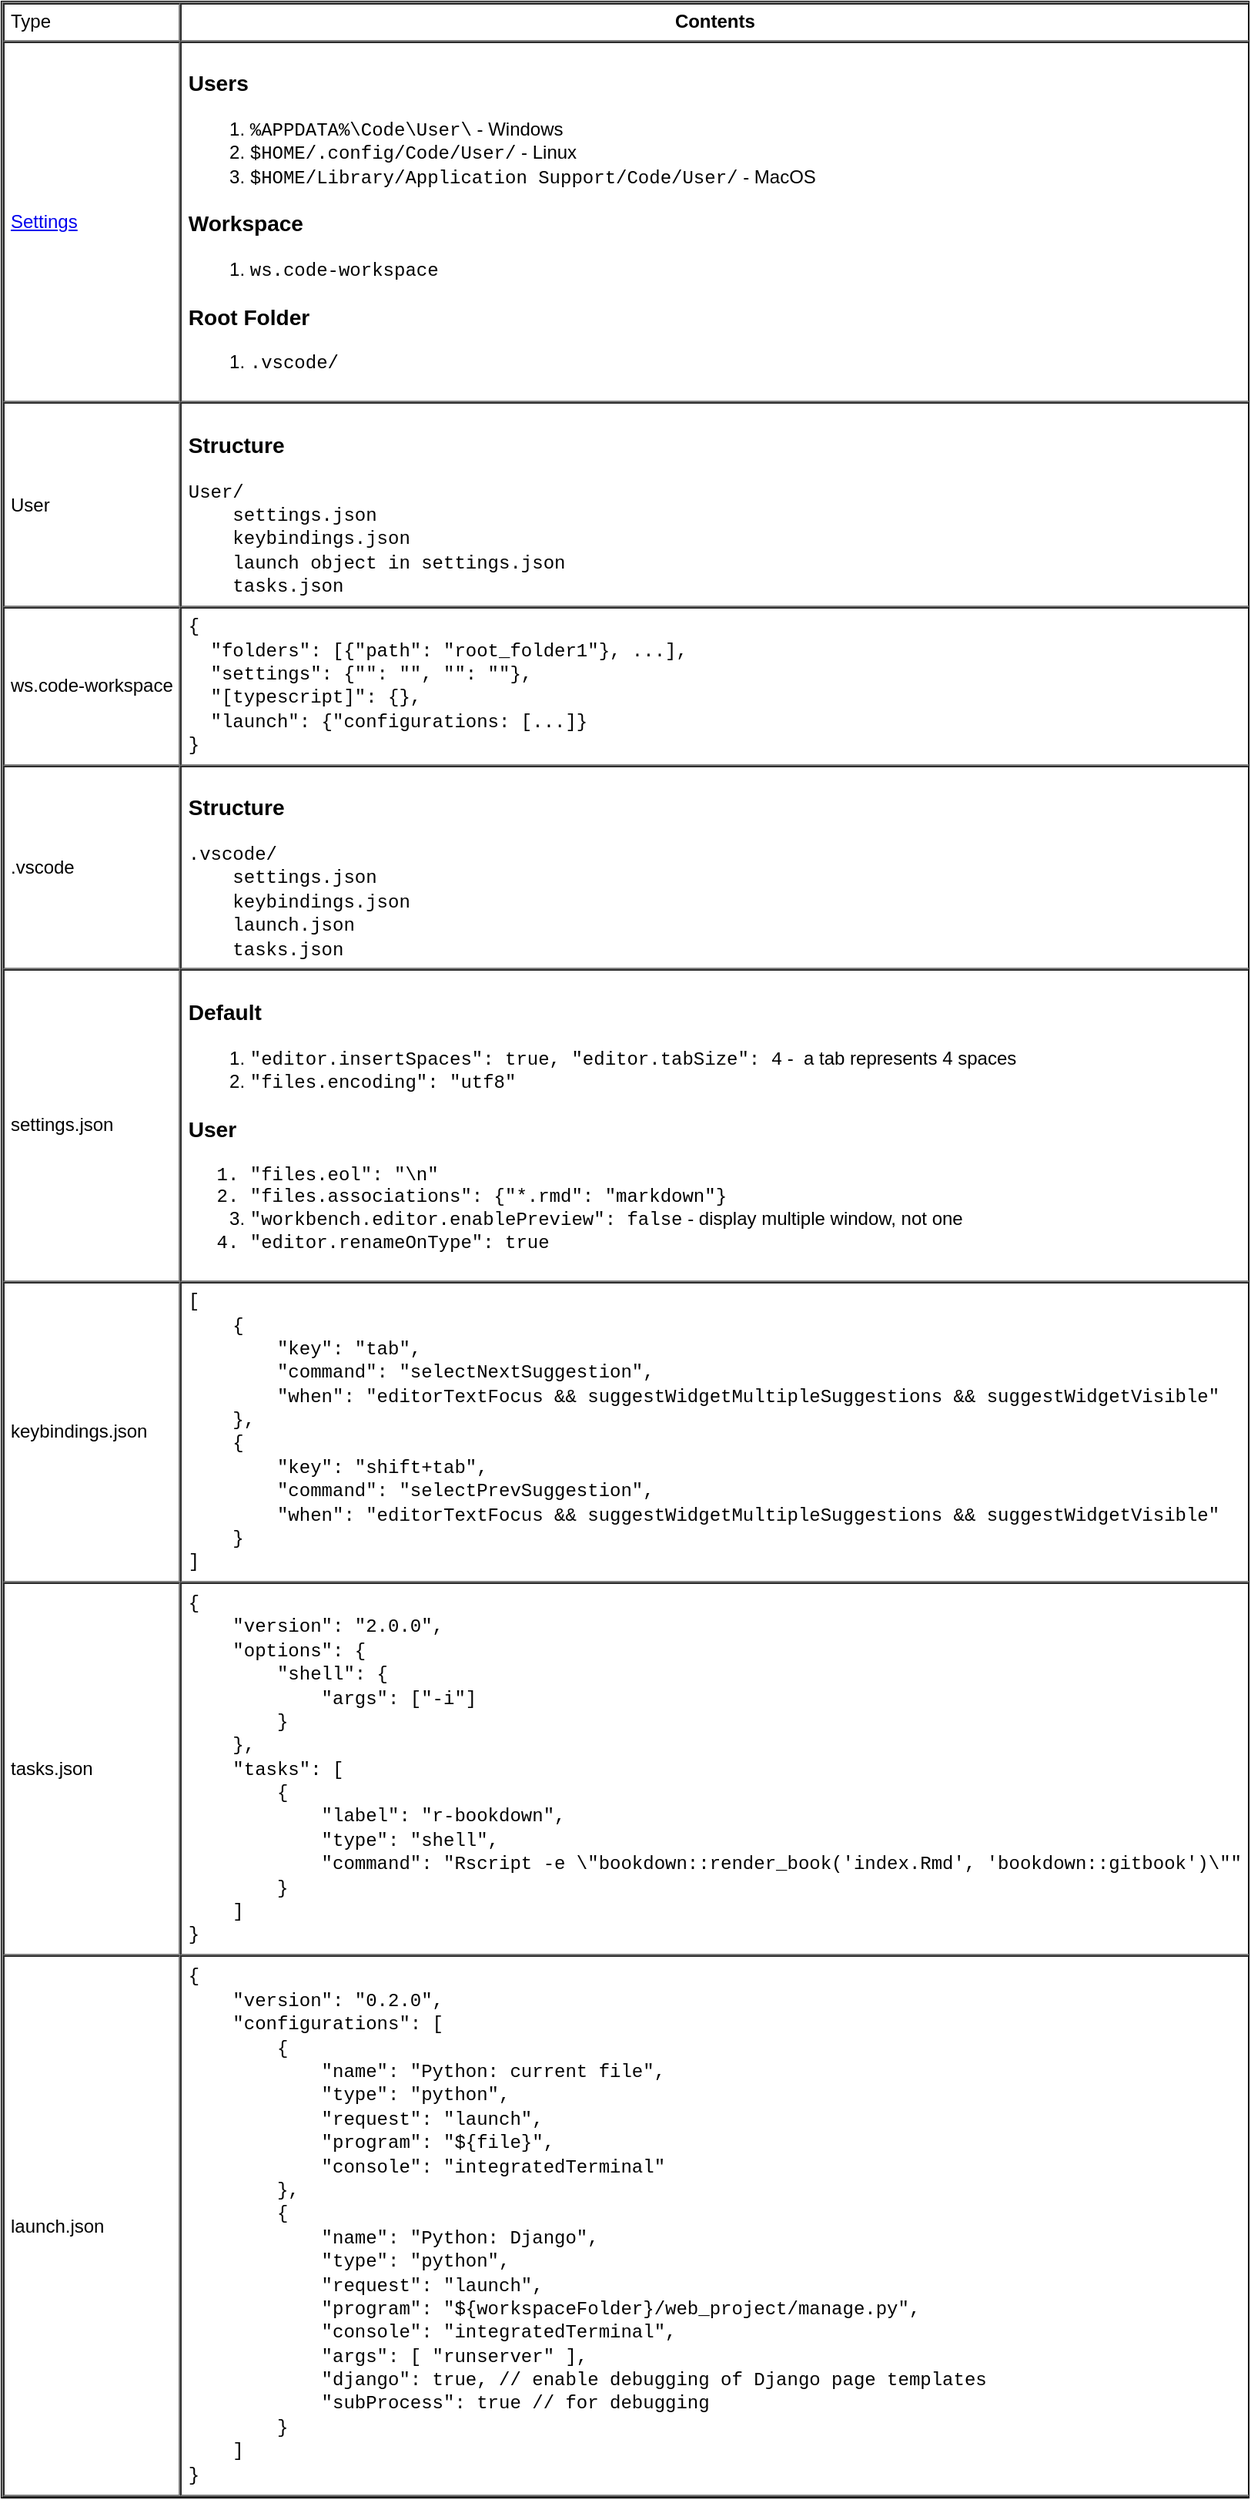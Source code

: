 <mxfile version="13.1.3" pages="4">
    <diagram id="K4R4QghZersOc9A9mNaJ" name="Settings">
        <mxGraphModel dx="822" dy="480" grid="1" gridSize="10" guides="1" tooltips="1" connect="1" arrows="1" fold="1" page="1" pageScale="1" pageWidth="827" pageHeight="1169" math="0" shadow="0">
            <root>
                <mxCell id="dUwQ-VKBVRRGoe277Vrm-0"/>
                <mxCell id="dUwQ-VKBVRRGoe277Vrm-1" parent="dUwQ-VKBVRRGoe277Vrm-0"/>
                <mxCell id="_U394aUCUGLjaHZDC-96-0" value="&lt;table cellpadding=&quot;4&quot; cellspacing=&quot;0&quot; border=&quot;1&quot; style=&quot;font-size: 1em ; width: 100% ; height: 100%&quot;&gt;&lt;tbody&gt;&lt;tr&gt;&lt;td&gt;Type&lt;/td&gt;&lt;th style=&quot;text-align: center&quot;&gt;Contents&lt;/th&gt;&lt;/tr&gt;&lt;tr&gt;&lt;td&gt;&lt;a href=&quot;https://code.visualstudio.com/docs/getstarted/settings&quot;&gt;Settings&lt;/a&gt;&lt;/td&gt;&lt;td&gt;&lt;h3&gt;Users&lt;/h3&gt;&lt;div&gt;&lt;ol&gt;&lt;li&gt;&lt;font face=&quot;Courier New&quot;&gt;%APPDATA%\Code\User\&lt;/font&gt; - Windows&lt;/li&gt;&lt;li&gt;&lt;font face=&quot;Courier New&quot;&gt;$HOME/.config/Code/User/&lt;/font&gt; - Linux&lt;br&gt;&lt;/li&gt;&lt;li&gt;&lt;font face=&quot;Courier New&quot;&gt;$HOME/Library/Application Support/Code/User/&lt;/font&gt; - MacOS&lt;/li&gt;&lt;/ol&gt;&lt;h3&gt;Workspace&lt;/h3&gt;&lt;/div&gt;&lt;div&gt;&lt;ol&gt;&lt;li&gt;&lt;span style=&quot;font-family: &amp;#34;courier new&amp;#34; ; text-align: center&quot;&gt;ws.code-workspace&lt;/span&gt;&lt;/li&gt;&lt;/ol&gt;&lt;h3&gt;Root Folder&lt;/h3&gt;&lt;/div&gt;&lt;div&gt;&lt;ol&gt;&lt;li&gt;&lt;span style=&quot;font-family: &amp;#34;courier new&amp;#34; ; text-align: center&quot;&gt;.vscode/&lt;/span&gt;&lt;/li&gt;&lt;/ol&gt;&lt;/div&gt;&lt;/td&gt;&lt;/tr&gt;&lt;tr&gt;&lt;td&gt;User&lt;/td&gt;&lt;td&gt;&lt;h3&gt;Structure&lt;/h3&gt;&lt;div&gt;&lt;span style=&quot;font-family: &amp;#34;courier new&amp;#34; ; font-size: 1em&quot;&gt;User/&lt;/span&gt;&lt;/div&gt;&lt;div&gt;&lt;span style=&quot;font-family: &amp;#34;courier new&amp;#34; ; font-size: 1em&quot;&gt;&amp;nbsp; &amp;nbsp; settings.json&lt;/span&gt;&lt;br&gt;&lt;span style=&quot;font-family: &amp;#34;courier new&amp;#34; ; font-size: 1em&quot;&gt;&amp;nbsp; &amp;nbsp; keybindings.json&lt;/span&gt;&lt;br&gt;&lt;span style=&quot;font-family: &amp;#34;courier new&amp;#34; ; font-size: 1em&quot;&gt;&amp;nbsp; &amp;nbsp; launch object in settings.json&lt;/span&gt;&lt;br&gt;&lt;span style=&quot;font-family: &amp;#34;courier new&amp;#34; ; font-size: 1em&quot;&gt;&amp;nbsp; &amp;nbsp; tasks.json&lt;/span&gt;&lt;br&gt;&lt;/div&gt;&lt;/td&gt;&lt;/tr&gt;&lt;tr&gt;&lt;td&gt;ws.code-workspace&lt;/td&gt;&lt;td&gt;&lt;span style=&quot;font-family: &amp;#34;courier new&amp;#34;&quot;&gt;{&lt;/span&gt;&lt;br style=&quot;font-family: &amp;#34;courier new&amp;#34;&quot;&gt;&lt;span style=&quot;font-family: &amp;#34;courier new&amp;#34;&quot;&gt;&amp;nbsp; &quot;folders&quot;: [{&quot;path&quot;: &quot;root_folder1&quot;}, ...],&lt;/span&gt;&lt;br style=&quot;font-family: &amp;#34;courier new&amp;#34;&quot;&gt;&lt;font face=&quot;Courier New&quot;&gt;&amp;nbsp; &quot;settings&quot;: {&quot;&quot;: &quot;&quot;, &quot;&quot;: &quot;&quot;},&lt;br&gt;&lt;/font&gt;&lt;span style=&quot;font-family: &amp;#34;courier new&amp;#34;&quot;&gt;&amp;nbsp; &quot;[typescript]&quot;: {},&lt;/span&gt;&lt;br style=&quot;font-family: &amp;#34;courier new&amp;#34;&quot;&gt;&lt;span style=&quot;font-family: &amp;#34;courier new&amp;#34;&quot;&gt;&amp;nbsp; &quot;launch&quot;: {&quot;configurations: [...]}&lt;/span&gt;&lt;br style=&quot;font-family: &amp;#34;courier new&amp;#34;&quot;&gt;&lt;span style=&quot;font-family: &amp;#34;courier new&amp;#34;&quot;&gt;}&lt;/span&gt;&lt;br&gt;&lt;/td&gt;&lt;/tr&gt;&lt;tr&gt;&lt;td&gt;.vscode&lt;/td&gt;&lt;td&gt;&lt;h3&gt;Structure&lt;/h3&gt;&lt;div&gt;&lt;span style=&quot;font-family: &amp;#34;courier new&amp;#34; ; font-size: 1em&quot;&gt;.vscode/&lt;/span&gt;&lt;/div&gt;&lt;div&gt;&lt;span style=&quot;font-family: &amp;#34;courier new&amp;#34; ; font-size: 1em&quot;&gt;&amp;nbsp; &amp;nbsp; settings.json&lt;/span&gt;&lt;br&gt;&lt;span style=&quot;font-family: &amp;#34;courier new&amp;#34; ; font-size: 1em&quot;&gt;&amp;nbsp; &amp;nbsp; keybindings.json&lt;/span&gt;&lt;br&gt;&lt;span style=&quot;font-family: &amp;#34;courier new&amp;#34; ; font-size: 1em&quot;&gt;&amp;nbsp; &amp;nbsp; launch.json&lt;/span&gt;&lt;br&gt;&lt;span style=&quot;font-family: &amp;#34;courier new&amp;#34; ; font-size: 1em&quot;&gt;&amp;nbsp; &amp;nbsp; tasks.json&lt;/span&gt;&lt;br&gt;&lt;/div&gt;&lt;/td&gt;&lt;/tr&gt;&lt;tr&gt;&lt;td&gt;settings.json&lt;/td&gt;&lt;td&gt;&lt;h3&gt;Default&lt;/h3&gt;&lt;div&gt;&lt;ol&gt;&lt;li&gt;&lt;font face=&quot;Courier New&quot;&gt;&quot;editor.insertSpaces&quot;: true, &quot;editor.tabSize&quot;: 4&lt;/font&gt;&amp;nbsp;-&amp;nbsp; a tab represents 4 spaces&lt;/li&gt;&lt;li&gt;&lt;font face=&quot;Courier New&quot;&gt;&quot;files.encoding&quot;: &quot;utf8&quot;&lt;/font&gt;&lt;/li&gt;&lt;/ol&gt;&lt;h3&gt;User&lt;/h3&gt;&lt;/div&gt;&lt;div&gt;&lt;ol&gt;&lt;li style=&quot;font-family: &amp;#34;courier new&amp;#34;&quot;&gt;&lt;font face=&quot;Courier New&quot;&gt;&quot;files.eol&quot;: &quot;\n&quot;&lt;/font&gt;&lt;/li&gt;&lt;li style=&quot;font-family: &amp;#34;courier new&amp;#34;&quot;&gt;&lt;font face=&quot;Courier New&quot;&gt;&quot;files.associations&quot;: {&quot;*.rmd&quot;: &quot;markdown&quot;}&lt;br&gt;&lt;/font&gt;&lt;/li&gt;&lt;li&gt;&lt;font face=&quot;Courier New&quot; style=&quot;font-family: &amp;#34;courier new&amp;#34;&quot;&gt;&quot;workbench.editor.enablePreview&quot;: false&lt;/font&gt;&lt;font&gt; - &lt;/font&gt;display multiple window, not one&lt;/li&gt;&lt;li style=&quot;font-family: &amp;#34;courier new&amp;#34;&quot;&gt;&quot;editor.renameOnType&quot;: true&lt;/li&gt;&lt;/ol&gt;&lt;/div&gt;&lt;/td&gt;&lt;/tr&gt;&lt;tr&gt;&lt;td&gt;keybindings.json&lt;/td&gt;&lt;td&gt;&lt;font face=&quot;Courier New&quot;&gt;[&lt;br&gt;&amp;nbsp; &amp;nbsp; {&lt;br&gt;&amp;nbsp; &amp;nbsp; &amp;nbsp; &amp;nbsp; &quot;key&quot;: &quot;tab&quot;,&lt;br&gt;&amp;nbsp; &amp;nbsp; &amp;nbsp; &amp;nbsp; &quot;command&quot;: &quot;selectNextSuggestion&quot;,&lt;br&gt;&amp;nbsp; &amp;nbsp; &amp;nbsp; &amp;nbsp; &quot;when&quot;: &quot;editorTextFocus &amp;amp;&amp;amp; suggestWidgetMultipleSuggestions &amp;amp;&amp;amp; suggestWidgetVisible&quot;&lt;br&gt;&amp;nbsp; &amp;nbsp; },&lt;br&gt;&amp;nbsp; &amp;nbsp; {&lt;br&gt;&amp;nbsp; &amp;nbsp; &amp;nbsp; &amp;nbsp; &quot;key&quot;: &quot;shift+tab&quot;,&lt;br&gt;&amp;nbsp; &amp;nbsp; &amp;nbsp; &amp;nbsp; &quot;command&quot;: &quot;selectPrevSuggestion&quot;,&lt;br&gt;&amp;nbsp; &amp;nbsp; &amp;nbsp; &amp;nbsp; &quot;when&quot;: &quot;editorTextFocus &amp;amp;&amp;amp; suggestWidgetMultipleSuggestions &amp;amp;&amp;amp; suggestWidgetVisible&quot;&lt;br&gt;&amp;nbsp; &amp;nbsp; }&lt;br&gt;]&lt;br&gt;&lt;/font&gt;&lt;/td&gt;&lt;/tr&gt;&lt;tr&gt;&lt;td&gt;tasks.json&lt;/td&gt;&lt;td&gt;&lt;font face=&quot;Courier New&quot;&gt;{&lt;br&gt;&amp;nbsp; &amp;nbsp; &quot;version&quot;: &quot;2.0.0&quot;,&lt;br&gt;&amp;nbsp; &amp;nbsp; &quot;options&quot;: {&lt;br&gt;&amp;nbsp; &amp;nbsp; &amp;nbsp; &amp;nbsp; &quot;shell&quot;: {&lt;br&gt;&amp;nbsp; &amp;nbsp; &amp;nbsp; &amp;nbsp; &amp;nbsp; &amp;nbsp; &quot;args&quot;: [&quot;-i&quot;]&lt;br&gt;&amp;nbsp; &amp;nbsp; &amp;nbsp; &amp;nbsp; }&lt;br&gt;&amp;nbsp; &amp;nbsp; },&lt;br&gt;&amp;nbsp; &amp;nbsp; &quot;tasks&quot;: [&lt;br&gt;&amp;nbsp; &amp;nbsp; &amp;nbsp; &amp;nbsp; {&lt;br&gt;&amp;nbsp; &amp;nbsp; &amp;nbsp; &amp;nbsp; &amp;nbsp; &amp;nbsp; &quot;label&quot;: &quot;r-bookdown&quot;,&lt;br&gt;&amp;nbsp; &amp;nbsp; &amp;nbsp; &amp;nbsp; &amp;nbsp; &amp;nbsp; &quot;type&quot;: &quot;shell&quot;,&lt;br&gt;&amp;nbsp; &amp;nbsp; &amp;nbsp; &amp;nbsp; &amp;nbsp; &amp;nbsp; &quot;command&quot;: &quot;Rscript -e \&quot;bookdown::render_book('index.Rmd', 'bookdown::gitbook')\&quot;&quot;&lt;br&gt;&amp;nbsp; &amp;nbsp; &amp;nbsp; &amp;nbsp; }&lt;br&gt;&amp;nbsp; &amp;nbsp; ]&lt;br&gt;}&lt;br&gt;&lt;/font&gt;&lt;/td&gt;&lt;/tr&gt;&lt;tr&gt;&lt;td&gt;launch.json&lt;/td&gt;&lt;td&gt;&lt;font face=&quot;Courier New&quot;&gt;{&lt;br&gt;&amp;nbsp; &amp;nbsp; &quot;version&quot;: &quot;0.2.0&quot;,&lt;br&gt;&amp;nbsp; &amp;nbsp; &quot;configurations&quot;: [&lt;br&gt;&amp;nbsp; &amp;nbsp; &amp;nbsp; &amp;nbsp; {&lt;br&gt;&amp;nbsp; &amp;nbsp; &amp;nbsp; &amp;nbsp; &amp;nbsp; &amp;nbsp; &quot;name&quot;: &quot;Python: current file&quot;,&lt;br&gt;&amp;nbsp; &amp;nbsp; &amp;nbsp; &amp;nbsp; &amp;nbsp; &amp;nbsp; &quot;type&quot;: &quot;python&quot;,&lt;br&gt;&amp;nbsp; &amp;nbsp; &amp;nbsp; &amp;nbsp; &amp;nbsp; &amp;nbsp; &quot;request&quot;: &quot;launch&quot;,&lt;br&gt;&amp;nbsp; &amp;nbsp; &amp;nbsp; &amp;nbsp; &amp;nbsp; &amp;nbsp; &quot;program&quot;: &quot;${file}&quot;,&lt;br&gt;&amp;nbsp; &amp;nbsp; &amp;nbsp; &amp;nbsp; &amp;nbsp; &amp;nbsp; &quot;console&quot;: &quot;integratedTerminal&quot;&lt;br&gt;&amp;nbsp; &amp;nbsp; &amp;nbsp; &amp;nbsp; },&lt;br&gt;&amp;nbsp; &amp;nbsp; &amp;nbsp; &amp;nbsp; {&lt;br&gt;&amp;nbsp; &amp;nbsp; &amp;nbsp; &amp;nbsp; &amp;nbsp; &amp;nbsp; &quot;name&quot;: &quot;Python: Django&quot;,&lt;br&gt;&amp;nbsp; &amp;nbsp; &amp;nbsp; &amp;nbsp; &amp;nbsp; &amp;nbsp; &quot;type&quot;: &quot;python&quot;,&lt;br&gt;&amp;nbsp; &amp;nbsp; &amp;nbsp; &amp;nbsp; &amp;nbsp; &amp;nbsp; &quot;request&quot;: &quot;launch&quot;,&lt;br&gt;&amp;nbsp; &amp;nbsp; &amp;nbsp; &amp;nbsp; &amp;nbsp; &amp;nbsp; &quot;program&quot;: &quot;${workspaceFolder}/web_project/manage.py&quot;,&lt;br&gt;&amp;nbsp; &amp;nbsp; &amp;nbsp; &amp;nbsp; &amp;nbsp; &amp;nbsp; &quot;console&quot;: &quot;integratedTerminal&quot;,&lt;br&gt;&amp;nbsp; &amp;nbsp; &amp;nbsp; &amp;nbsp; &amp;nbsp; &amp;nbsp; &quot;args&quot;: [ &quot;runserver&quot; ],&lt;br&gt;&amp;nbsp; &amp;nbsp; &amp;nbsp; &amp;nbsp; &amp;nbsp; &amp;nbsp; &quot;django&quot;: true, // enable debugging of Django page templates&lt;br&gt;&amp;nbsp; &amp;nbsp; &amp;nbsp; &amp;nbsp; &amp;nbsp; &amp;nbsp; &quot;subProcess&quot;: true // for debugging&lt;br&gt;&amp;nbsp; &amp;nbsp; &amp;nbsp; &amp;nbsp; }&lt;br&gt;&amp;nbsp; &amp;nbsp; ]&lt;br&gt;}&lt;/font&gt;&lt;br&gt;&lt;/td&gt;&lt;/tr&gt;&lt;/tbody&gt;&lt;/table&gt; " style="verticalAlign=top;align=left;overflow=fill;fontSize=12;fontFamily=Helvetica;html=1" parent="dUwQ-VKBVRRGoe277Vrm-1" vertex="1">
                    <mxGeometry x="10" y="10" width="810" height="1620" as="geometry"/>
                </mxCell>
            </root>
        </mxGraphModel>
    </diagram>
    <diagram id="M3drq7hlUULywe45jObz" name="Editor">
        &#xa;        &#xa;        &#xa;        
        <mxGraphModel dx="874" dy="566" grid="1" gridSize="10" guides="1" tooltips="1" connect="1" arrows="1" fold="1" page="1" pageScale="1" pageWidth="827" pageHeight="1169" math="0" shadow="0">
            &#xa;            &#xa;            &#xa;            
            <root>
                &#xa;                &#xa;                &#xa;                
                <mxCell id="x_8myAfqVJ25dmq6xGWm-0"/>
                &#xa;                &#xa;                &#xa;                
                <mxCell id="x_8myAfqVJ25dmq6xGWm-1" parent="x_8myAfqVJ25dmq6xGWm-0"/>
                &#xa;                &#xa;                &#xa;                
                <mxCell id="1WV5k62e5-HMiqpn4Q07-0" value="&lt;table cellpadding=&quot;4&quot; cellspacing=&quot;0&quot; border=&quot;1&quot; style=&quot;font-size: 1em ; width: 100% ; height: 100%&quot;&gt;&lt;tbody&gt;&lt;tr&gt;&lt;td&gt;内容&lt;/td&gt;&lt;th style=&quot;text-align: center&quot;&gt;用法&lt;/th&gt;&lt;/tr&gt;&lt;tr&gt;&lt;td&gt;&lt;a href=&quot;https://code.visualstudio.com/docs/editor/codebasics#_search-across-files&quot;&gt;Character Match&lt;/a&gt;&lt;/td&gt;&lt;td&gt;&lt;ol&gt;&lt;li&gt;&lt;font face=&quot;Courier New&quot;&gt;*&lt;/font&gt; - matches one or more characters in a path segment&lt;/li&gt;&lt;li&gt;&lt;font face=&quot;Courier New&quot;&gt;?&lt;/font&gt; -&amp;nbsp;matches one character in a path segment&lt;/li&gt;&lt;li&gt;&lt;font face=&quot;Courier New&quot;&gt;** -&lt;/font&gt;&amp;nbsp;matches any number of path segments, including none&lt;/li&gt;&lt;li&gt;&lt;font face=&quot;Courier New&quot; style=&quot;font-size: 1em&quot;&gt;[]&lt;/font&gt;&lt;span style=&quot;font-size: 1em&quot;&gt; - declarees a range of characters, &lt;/span&gt;&lt;font face=&quot;Courier New&quot; style=&quot;font-size: 1em&quot;&gt;example.[0-9] &lt;/font&gt;&lt;span style=&quot;font-size: 1em&quot;&gt;matches &lt;/span&gt;&lt;font face=&quot;Courier New&quot; style=&quot;font-size: 1em&quot;&gt;example.0, example.1, ...&lt;/font&gt;&lt;br&gt;&lt;/li&gt;&lt;li&gt;&lt;font face=&quot;Courier New&quot;&gt;!&lt;/font&gt; - matches negation of the characters&lt;/li&gt;&lt;li&gt;&lt;font face=&quot;Courier New&quot; style=&quot;font-size: 1em&quot;&gt;{}&lt;/font&gt;&lt;span style=&quot;font-size: 1em&quot;&gt; - group conditions，&lt;/span&gt;&lt;font face=&quot;Courier New&quot; style=&quot;font-size: 1em&quot;&gt;{**/*.html,**/*.txt}&lt;/font&gt;&lt;span style=&quot;font-size: 1em&quot;&gt; matches all html and text files&lt;/span&gt;&lt;/li&gt;&lt;/ol&gt;&lt;/td&gt;&lt;/tr&gt;&lt;tr&gt;&lt;td&gt;Debug&lt;/td&gt;&lt;td&gt;&lt;h3&gt;Operation&lt;/h3&gt;&lt;ol&gt;&lt;li&gt;&lt;font face=&quot;Courier New&quot;&gt;F9&lt;/font&gt; - set breakpoint&lt;/li&gt;&lt;li&gt;&lt;font face=&quot;Courier New&quot;&gt;shift + F9&lt;/font&gt; - inline breakpoint&lt;/li&gt;&lt;li&gt;&lt;font face=&quot;Courier New&quot;&gt;F5&lt;/font&gt; - initiate debugging&lt;/li&gt;&lt;/ol&gt;&lt;h3&gt;Conditional Breakpoints&lt;/h3&gt;&lt;div&gt;&lt;ol&gt;&lt;li&gt;expression condition&lt;/li&gt;&lt;li&gt;hit count&lt;/li&gt;&lt;/ol&gt;&lt;/div&gt;&lt;/td&gt;&lt;/tr&gt;&lt;tr&gt;&lt;td&gt;Exceptions&lt;/td&gt;&lt;td&gt;&lt;ol&gt;&lt;li&gt;无法初始化设备 PRN - 重启vscode&lt;/li&gt;&lt;/ol&gt;&lt;/td&gt;&lt;/tr&gt;&lt;/tbody&gt;&lt;/table&gt; " style="verticalAlign=top;align=left;overflow=fill;fontSize=12;fontFamily=Helvetica;html=1" parent="x_8myAfqVJ25dmq6xGWm-1" vertex="1">
                    &#xa;                    &#xa;                    &#xa;                    
                    <mxGeometry x="10" y="10" width="740" height="460" as="geometry"/>
                    &#xa;                    &#xa;                &#xa;                
                </mxCell>
                &#xa;                &#xa;            &#xa;            
            </root>
            &#xa;            &#xa;        &#xa;        
        </mxGraphModel>
        &#xa;        &#xa;    &#xa;    
    </diagram>
    <diagram id="BHrOOqIUnbpUJcI-PT_s" name="Shortcuts">
        &#xa;        &#xa;        &#xa;        
        <mxGraphModel dx="874" dy="566" grid="1" gridSize="10" guides="1" tooltips="1" connect="1" arrows="1" fold="1" page="1" pageScale="1" pageWidth="827" pageHeight="1169" math="1" shadow="0">
            &#xa;            &#xa;            &#xa;            
            <root>
                &#xa;                &#xa;                &#xa;                
                <mxCell id="J0S1Tp6G4MbBAgsrbNJQ-0"/>
                &#xa;                &#xa;                &#xa;                
                <mxCell id="J0S1Tp6G4MbBAgsrbNJQ-1" parent="J0S1Tp6G4MbBAgsrbNJQ-0"/>
                &#xa;                &#xa;                &#xa;                
                <mxCell id="J0S1Tp6G4MbBAgsrbNJQ-2" value="&lt;table cellpadding=&quot;4&quot; cellspacing=&quot;0&quot; border=&quot;1&quot; style=&quot;font-size: 1em ; width: 100% ; height: 100%&quot;&gt;&lt;tbody&gt;&lt;tr&gt;&lt;th&gt;keys&lt;/th&gt;&lt;th&gt;actions&lt;/th&gt;&lt;/tr&gt;&lt;tr&gt;&lt;td&gt;&lt;font face=&quot;Courier New&quot;&gt;keybindings.json&lt;/font&gt;&lt;/td&gt;&lt;td&gt;快捷键绑定文件&lt;/td&gt;&lt;/tr&gt;&lt;tr&gt;&lt;td&gt;&lt;font face=&quot;Courier New&quot;&gt;Ctrl+P; Cmd+P&lt;/font&gt;&lt;/td&gt;&lt;td&gt;查找文件&lt;/td&gt;&lt;/tr&gt;&lt;tr&gt;&lt;td&gt;&lt;font face=&quot;Courier New&quot;&gt;Ctrl+Shift+P; Cmd+Shift+P&lt;/font&gt;&lt;/td&gt;&lt;td&gt;命令&lt;/td&gt;&lt;/tr&gt;&lt;tr&gt;&lt;td&gt;&lt;font face=&quot;Courier New&quot;&gt;; Cmd+K Cmd+S&lt;/font&gt;&lt;/td&gt;&lt;td&gt;设置快捷键&lt;/td&gt;&lt;/tr&gt;&lt;tr&gt;&lt;td&gt;&lt;font face=&quot;Courier New&quot;&gt;; Cmd + Shift + K&lt;/font&gt;&lt;/td&gt;&lt;td&gt;删除当前行&lt;/td&gt;&lt;/tr&gt;&lt;tr&gt;&lt;td&gt;&lt;font face=&quot;Courier New&quot;&gt;Ctrl + J&lt;/font&gt;&lt;/td&gt;&lt;td&gt;合并行&lt;/td&gt;&lt;/tr&gt;&lt;tr&gt;&lt;td&gt;&lt;font face=&quot;Courier New&quot;&gt;; Cmd + Shift + Enter&lt;/font&gt;&lt;/td&gt;&lt;td&gt;在上方插入一行&lt;/td&gt;&lt;/tr&gt;&lt;tr&gt;&lt;td&gt;&lt;font face=&quot;Courier New&quot;&gt;; Cmd + Enter&lt;/font&gt;&lt;/td&gt;&lt;td&gt;在下方插入一行&lt;/td&gt;&lt;/tr&gt;&lt;tr&gt;&lt;td&gt;&lt;font face=&quot;Courier New&quot;&gt;Shift + Alt + \(\uparrow \downarrow\)&lt;/font&gt;&lt;/td&gt;&lt;td&gt;复制到上一行或下一行&lt;/td&gt;&lt;/tr&gt;&lt;tr&gt;&lt;td&gt;&lt;font face=&quot;Courier New&quot;&gt;Alt + \(\uparrow \downarrow\)&lt;/font&gt;&lt;/td&gt;&lt;td&gt;移动到上一行或下一行&lt;/td&gt;&lt;/tr&gt;&lt;tr&gt;&lt;td&gt;&lt;font face=&quot;Courier New&quot;&gt;Ctrl + Backspace;&lt;/font&gt;&lt;/td&gt;&lt;td&gt;删除左边单词&lt;/td&gt;&lt;/tr&gt;&lt;tr&gt;&lt;td&gt;&lt;font face=&quot;Courier New&quot;&gt;Ctrl + Delete;&lt;/font&gt;&lt;/td&gt;&lt;td&gt;删除右边单词&lt;/td&gt;&lt;/tr&gt;&lt;tr&gt;&lt;td&gt;&lt;font face=&quot;Courier New&quot;&gt;Ctrl + space; Alt + esc, Fn + Ctrl + Space&lt;/font&gt;&lt;/td&gt;&lt;td&gt;触发补全&lt;/td&gt;&lt;/tr&gt;&lt;tr&gt;&lt;td&gt;&lt;font face=&quot;Courier New&quot;&gt;Ctrl+Click;&lt;/font&gt;&lt;/td&gt;&lt;td&gt;跳转到链接或定义&lt;/td&gt;&lt;/tr&gt;&lt;tr&gt;&lt;td&gt;&lt;font face=&quot;Courier New&quot;&gt;Ctrl + ], Ctrl + [;&lt;/font&gt;&lt;/td&gt;&lt;td&gt;行缩进&lt;/td&gt;&lt;/tr&gt;&lt;tr&gt;&lt;td&gt;&lt;font face=&quot;Courier New&quot;&gt;Ctrl + G&lt;/font&gt;&lt;/td&gt;&lt;td&gt;跳转到指定行&lt;/td&gt;&lt;/tr&gt;&lt;tr&gt;&lt;td&gt;&lt;font face=&quot;Courier New&quot;&gt;Ctrl + D, Ctrl + Shift + L;&lt;/font&gt;&lt;/td&gt;&lt;td&gt;选择当前光标单词或下一个相同单词，选择所有相同单词&lt;/td&gt;&lt;/tr&gt;&lt;tr&gt;&lt;td&gt;&lt;font face=&quot;Courier New&quot;&gt;Alt + Click;&lt;/font&gt;&lt;/td&gt;&lt;td&gt;新增光标&lt;/td&gt;&lt;/tr&gt;&lt;tr&gt;&lt;td&gt;&lt;font face=&quot;Courier New&quot;&gt;Shift + Alt;&lt;br&gt;&lt;/font&gt;&lt;/td&gt;&lt;td&gt;列选择&lt;/td&gt;&lt;/tr&gt;&lt;tr&gt;&lt;td&gt;&lt;font face=&quot;Courier New&quot;&gt;Ctrl + F, Enter and Shift + Enter, Ctrl + Enter;&lt;/font&gt;&lt;/td&gt;&lt;td&gt;查找，移动到下一个或上一个值，换行，多行查找和替换&lt;/td&gt;&lt;/tr&gt;&lt;tr&gt;&lt;td&gt;&lt;font face=&quot;Courier New&quot;&gt;Ctrl + Tab;&lt;/font&gt;&lt;/td&gt;&lt;td&gt;显示打开的文件&lt;/td&gt;&lt;/tr&gt;&lt;tr&gt;&lt;td&gt;&lt;font face=&quot;Courier New&quot;&gt;Alt + Left, Alt + Right;&lt;/font&gt;&lt;/td&gt;&lt;td&gt;同一个文件或不同文件间跳转&lt;/td&gt;&lt;/tr&gt;&lt;tr&gt;&lt;td&gt;&lt;font face=&quot;Courier New&quot;&gt;Ctrl + Shift + \;&lt;/font&gt;&lt;/td&gt;&lt;td&gt;括号间跳转&lt;/td&gt;&lt;/tr&gt;&lt;tr&gt;&lt;td&gt;&lt;font face=&quot;Courier New&quot;&gt;Ctrl + Shift + O;&lt;/font&gt;&lt;/td&gt;&lt;td&gt;符号跳转&lt;/td&gt;&lt;/tr&gt;&lt;/tbody&gt;&lt;/table&gt; " style="verticalAlign=top;align=left;overflow=fill;fontSize=12;fontFamily=Helvetica;html=1" parent="J0S1Tp6G4MbBAgsrbNJQ-1" vertex="1">
                    &#xa;                    &#xa;                    &#xa;                    
                    <mxGeometry x="10" y="10" width="700" height="630" as="geometry"/>
                    &#xa;                    &#xa;                &#xa;                
                </mxCell>
                &#xa;                &#xa;            &#xa;            
            </root>
            &#xa;            &#xa;        &#xa;        
        </mxGraphModel>
        &#xa;        &#xa;    &#xa;    
    </diagram>
    <diagram id="-PNWrWSnkWKRuond0kSB" name="Plugins">
        <mxGraphModel dx="822" dy="480" grid="1" gridSize="10" guides="1" tooltips="1" connect="1" arrows="1" fold="1" page="1" pageScale="1" pageWidth="827" pageHeight="1169" math="0" shadow="0">
            <root>
                <mxCell id="0ULeX2zkz-rmOQAiP5B0-0"/>
                <mxCell id="0ULeX2zkz-rmOQAiP5B0-1" parent="0ULeX2zkz-rmOQAiP5B0-0"/>
                <mxCell id="0ULeX2zkz-rmOQAiP5B0-2" value="&lt;table cellpadding=&quot;4&quot; cellspacing=&quot;0&quot; border=&quot;1&quot; style=&quot;font-size: 1em ; width: 100% ; height: 100%&quot;&gt;&lt;tbody&gt;&lt;tr&gt;&lt;th style=&quot;text-align: center&quot;&gt;&lt;span style=&quot;font-weight: normal&quot;&gt;插件&lt;/span&gt;&lt;/th&gt;&lt;th style=&quot;text-align: center&quot;&gt;&lt;span style=&quot;font-weight: normal&quot;&gt;应用&lt;/span&gt;&lt;/th&gt;&lt;/tr&gt;&lt;tr&gt;&lt;td&gt;Remote Development&lt;/td&gt;&lt;td&gt;&lt;h3&gt;install and configure:&lt;/h3&gt;&lt;ol&gt;&lt;li&gt;install &lt;a href=&quot;https://git-scm.com/download/win&quot;&gt;git for windows&lt;/a&gt;&amp;nbsp;just for windows os&lt;/li&gt;&lt;li&gt;&lt;font face=&quot;Courier New&quot;&gt;ssh-keygen -t rsa&lt;/font&gt;&amp;nbsp;creates &lt;i&gt;public key&lt;/i&gt; to the remote machine&lt;/li&gt;&lt;li&gt;set &lt;font face=&quot;Courier New&quot;&gt;Remote.SSH: Path = path/to/ssh.exe&lt;/font&gt;&lt;/li&gt;&lt;li&gt;configure setting in file &lt;font face=&quot;Courier New&quot;&gt;~/.ssh/config&lt;/font&gt;&lt;/li&gt;&lt;/ol&gt;&lt;div&gt;&lt;font face=&quot;Courier New&quot;&gt;&lt;div&gt;&amp;nbsp; &amp;nbsp; &amp;nbsp; &amp;nbsp; Host server1&lt;/div&gt;&lt;div&gt;&amp;nbsp; &amp;nbsp; &amp;nbsp; &amp;nbsp; &amp;nbsp; HostName 192.168.1.0&lt;/div&gt;&lt;div&gt;&amp;nbsp; &amp;nbsp; &amp;nbsp; &amp;nbsp; &amp;nbsp; User hello&lt;/div&gt;&lt;/font&gt;&lt;/div&gt;&lt;/td&gt;&lt;/tr&gt;&lt;tr&gt;&lt;td&gt;&lt;a href=&quot;https://code.visualstudio.com/docs/python/python-tutorial&quot;&gt;Python (Microsoft)&lt;/a&gt;&lt;/td&gt;&lt;td&gt;&lt;h3&gt;settings:&lt;/h3&gt;&lt;p&gt;&lt;/p&gt;&lt;ol&gt;&lt;li style=&quot;font-family: &amp;#34;courier new&amp;#34;&quot;&gt;&lt;font face=&quot;Courier New&quot;&gt;&quot;python.autoComplete.addBrackets&quot;: true - 补全函数加括号&lt;/font&gt;&lt;/li&gt;&lt;li style=&quot;font-family: &amp;#34;courier new&amp;#34;&quot;&gt;&lt;font face=&quot;Courier New&quot;&gt;&quot;python.pythonPath&quot;: &quot;python&quot; - 解释器路径&lt;/font&gt;&lt;/li&gt;&lt;li style=&quot;font-family: &amp;#34;courier new&amp;#34;&quot;&gt;&quot;python.autoComplete.extraPaths&quot;: [&quot;pkg1&quot;, &quot;pkg2&quot;, ...] - 自定义包路径&lt;/li&gt;&lt;li style=&quot;font-family: &amp;#34;courier new&amp;#34;&quot;&gt;&quot;python.jediEnabled&quot;: false - 不用&lt;font face=&quot;Courier New&quot; style=&quot;font-size: 1em&quot;&gt;Jedi&lt;/font&gt;&lt;font face=&quot;courier new&quot; style=&quot;font-size: 1em&quot;&gt;补全，则会弃用pyhton language server补全&lt;/font&gt;&lt;/li&gt;&lt;li style=&quot;font-family: &amp;#34;courier new&amp;#34;&quot;&gt;&quot;python.linting.enabled&quot;: true - 启动linting&lt;/li&gt;&lt;/ol&gt;&lt;p&gt;&lt;/p&gt;&lt;h3&gt;environment:&lt;/h3&gt;&lt;ol&gt;&lt;li&gt;&lt;font face=&quot;Courier New&quot;&gt;Python: Select Interprete&lt;/font&gt;r&lt;/li&gt;&lt;li&gt;&lt;font face=&quot;Courier New&quot;&gt;Python: Start REPL&lt;/font&gt;&lt;/li&gt;&lt;/ol&gt;&lt;h3&gt;refactor:&lt;/h3&gt;&lt;ol&gt;&lt;li&gt;&lt;font face=&quot;Courier New&quot;&gt;Python Refactor: Extract Variable&lt;/font&gt;&lt;/li&gt;&lt;li&gt;&lt;font face=&quot;Courier New&quot;&gt;Python Refactor: Extract Method&lt;/font&gt;&lt;/li&gt;&lt;li&gt;&lt;font face=&quot;Courier New&quot;&gt;Python Refactor: Sort Imports&lt;br&gt;&lt;/font&gt;&lt;/li&gt;&lt;/ol&gt;&lt;h3&gt;linting:&lt;/h3&gt;&lt;div&gt;&lt;ol&gt;&lt;li&gt;&lt;font face=&quot;Courier New&quot;&gt;Python: Select Linter - &lt;/font&gt;use pylint default&lt;/li&gt;&lt;li&gt;&lt;font face=&quot;Courier New&quot;&gt;Python: Enable Linting&lt;/font&gt;&lt;/li&gt;&lt;li&gt;&lt;font face=&quot;Courier New&quot;&gt;Python: Run Linting&lt;/font&gt;&lt;/li&gt;&lt;/ol&gt;&lt;h3&gt;&lt;font face=&quot;Courier New&quot;&gt;testing:&lt;/font&gt;&lt;/h3&gt;&lt;/div&gt;&lt;div&gt;&lt;ol&gt;&lt;li&gt;&lt;font face=&quot;Courier New&quot;&gt;Python: Configure Tests - &lt;/font&gt;select a test framework and configure it&lt;/li&gt;&lt;li&gt;&lt;font face=&quot;Courier New&quot;&gt;Python: Discover Tests&lt;/font&gt; - discover test framework automatically when saving a test file by default, when &lt;font face=&quot;Courier New&quot;&gt;false&lt;/font&gt;, will disable it&lt;br&gt;&lt;/li&gt;&lt;li&gt;&lt;font face=&quot;Courier New&quot;&gt;Python: Run All Tests&lt;/font&gt;&lt;/li&gt;&lt;li&gt;&lt;font face=&quot;Courier New&quot;&gt;unittestAargs: [&quot;-v&quot;, &quot;-s&quot;, &quot;./test&quot;, &quot;-p&quot;, &quot;test_*.py&quot;] &lt;/font&gt;- &quot;-v&quot; verbose output, remove this argument for simple output; &quot;-s&quot; specifies starting directory for test files,e.g., &quot;./test&quot; directory; &quot;-p&quot; is the pattern used to look for test files in the &quot;-s&quot; directory, such as files starting with &quot;test_&quot;. see&amp;nbsp;&lt;a href=&quot;https://docs.python.org/3/library/unittest.html#command-line-interface&quot;&gt;unittest command-line interface&lt;/a&gt;&lt;/li&gt;&lt;/ol&gt;&lt;h3&gt;jupyter&lt;/h3&gt;&lt;/div&gt;&lt;div&gt;&lt;ol&gt;&lt;li&gt;&lt;font face=&quot;Courier New&quot;&gt;Python: Create Blank New Jupyter Notebook &lt;/font&gt;- creates a notebook&lt;/li&gt;&lt;li&gt;cells can have there status, unselected, command mode, and edit mode.&lt;/li&gt;&lt;li&gt;&lt;font face=&quot;Courier New&quot;&gt;# %%&lt;/font&gt; - defines jupyter-like code cells within python file&amp;nbsp;&lt;/li&gt;&lt;/ol&gt;&lt;h3&gt;jupyter settings:&lt;/h3&gt;&lt;div&gt;&lt;ol&gt;&lt;li&gt;python.dataScience.themeMatplotlibPlots: true&lt;br&gt;&lt;/li&gt;&lt;/ol&gt;&lt;/div&gt;&lt;h3&gt;jupyter shortcuts:&lt;/h3&gt;&lt;ol&gt;&lt;li&gt;&lt;font face=&quot;Courier New&quot; style=&quot;font-size: 1em&quot;&gt;ESC&lt;/font&gt;&lt;span style=&quot;font-size: 1em&quot;&gt;&amp;nbsp;- edit mode to command mode&lt;/span&gt;&lt;/li&gt;&lt;li&gt;&lt;font face=&quot;Courier New&quot; style=&quot;font-size: 1em&quot;&gt;Enter&lt;/font&gt;&lt;span style=&quot;font-size: 1em&quot;&gt;&amp;nbsp;- command mode to edit mode&lt;/span&gt;&lt;/li&gt;&lt;li&gt;&lt;span style=&quot;font-size: 1em&quot;&gt;A - adds cell above&lt;/span&gt;&lt;/li&gt;&lt;li&gt;&lt;span style=&quot;font-size: 1em&quot;&gt;B - adds cell below&lt;/span&gt;&lt;/li&gt;&lt;li&gt;&lt;span style=&quot;font-size: 1em&quot;&gt;DD - deletes current cell&lt;/span&gt;&lt;/li&gt;&lt;li&gt;&lt;span style=&quot;font-size: 1em&quot;&gt;J,K - moves up and down in command mode&lt;/span&gt;&lt;/li&gt;&lt;li&gt;&lt;span style=&quot;font-size: 1em&quot;&gt;ctrl + enter - runs current cell&lt;/span&gt;&lt;/li&gt;&lt;li&gt;&lt;span style=&quot;font-size: 1em&quot;&gt;shift + enter - runs current cell and insert a cell below&lt;/span&gt;&lt;/li&gt;&lt;/ol&gt;&lt;div&gt;&lt;br&gt;&lt;/div&gt;&lt;/div&gt;&lt;/td&gt;&lt;/tr&gt;&lt;/tbody&gt;&lt;/table&gt; " style="verticalAlign=top;align=left;overflow=fill;fontSize=12;fontFamily=Helvetica;html=1;whiteSpace=wrap;" parent="0ULeX2zkz-rmOQAiP5B0-1" vertex="1">
                    <mxGeometry x="10" y="10" width="760" height="1550" as="geometry"/>
                </mxCell>
            </root>
        </mxGraphModel>
    </diagram>
</mxfile>